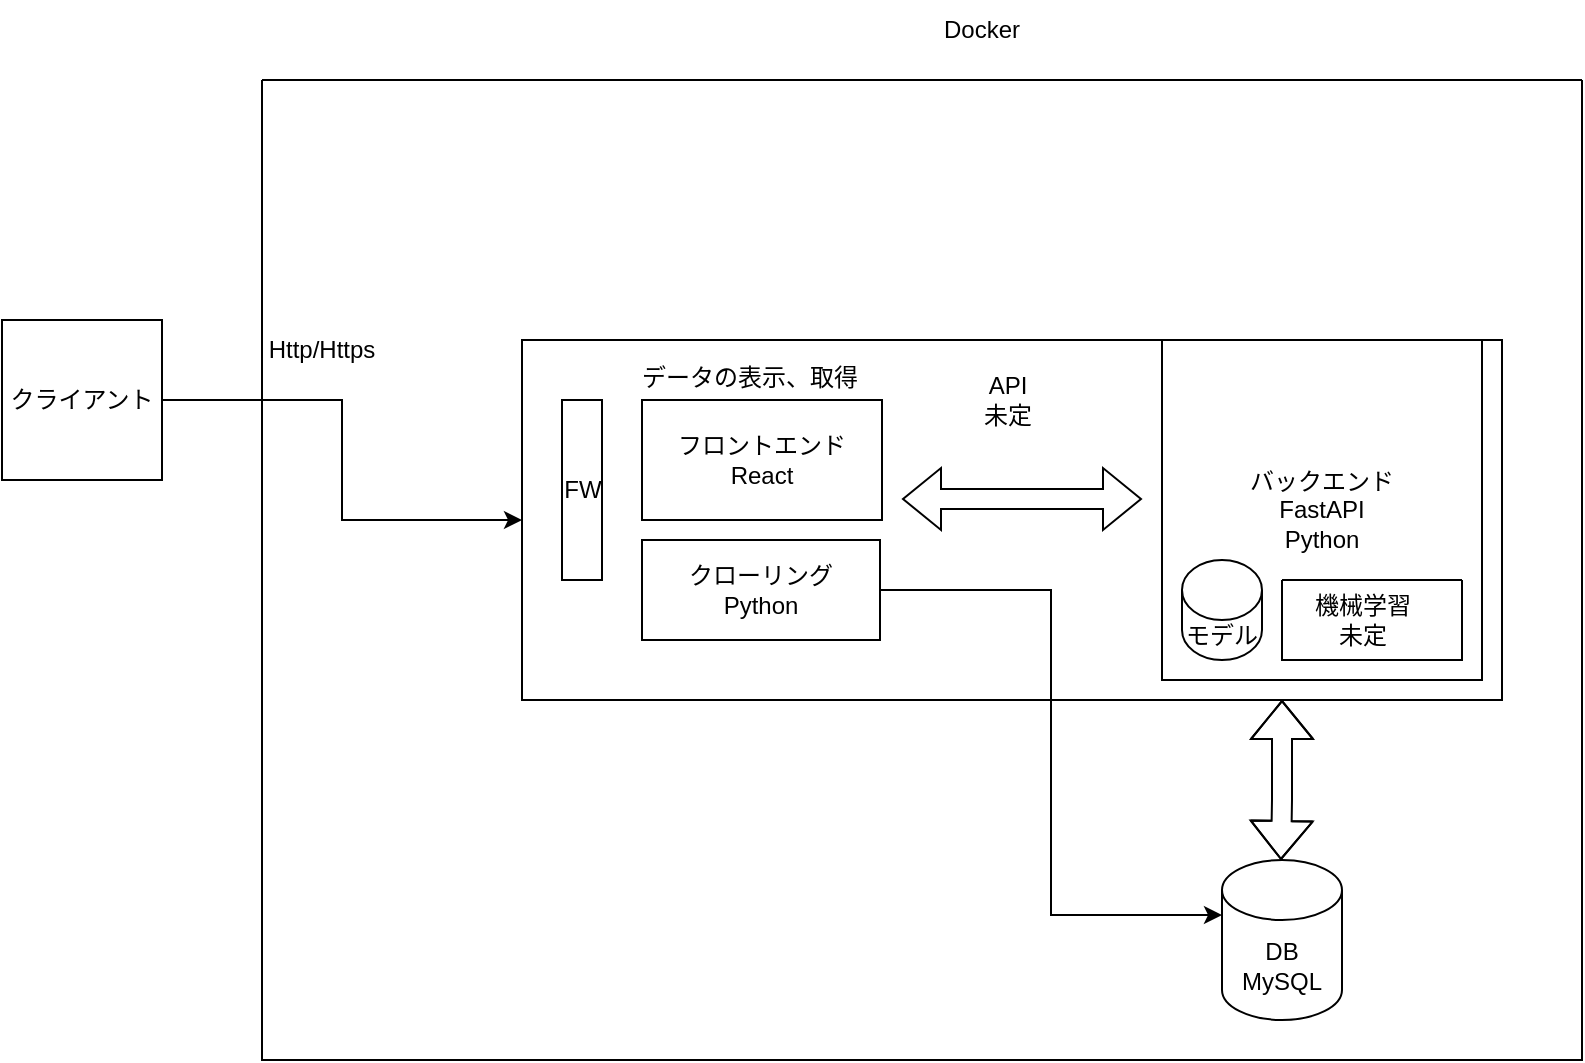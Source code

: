 <mxfile version="15.7.0" type="gitlab" pages="2">
  <diagram id="6gST38PyIDntG1MuWvmC" name="Page-1">
    <mxGraphModel dx="946" dy="614" grid="1" gridSize="10" guides="1" tooltips="1" connect="1" arrows="1" fold="1" page="1" pageScale="1" pageWidth="827" pageHeight="1169" math="0" shadow="0">
      <root>
        <mxCell id="0" />
        <mxCell id="1" parent="0" />
        <mxCell id="abKNyLdUDITBR3rghVn7-3" value="" style="edgeStyle=orthogonalEdgeStyle;rounded=0;orthogonalLoop=1;jettySize=auto;html=1;" parent="1" source="abKNyLdUDITBR3rghVn7-1" target="abKNyLdUDITBR3rghVn7-2" edge="1">
          <mxGeometry relative="1" as="geometry" />
        </mxCell>
        <mxCell id="abKNyLdUDITBR3rghVn7-1" value="クライアント" style="whiteSpace=wrap;html=1;aspect=fixed;" parent="1" vertex="1">
          <mxGeometry x="30" y="200" width="80" height="80" as="geometry" />
        </mxCell>
        <mxCell id="abKNyLdUDITBR3rghVn7-2" value="" style="whiteSpace=wrap;html=1;" parent="1" vertex="1">
          <mxGeometry x="290" y="210" width="490" height="180" as="geometry" />
        </mxCell>
        <mxCell id="Czelofwl4nYaJcHQkH2W-1" value="&lt;span&gt;フロントエンド&lt;/span&gt;&lt;br&gt;&lt;span&gt;React&lt;/span&gt;" style="rounded=0;whiteSpace=wrap;html=1;" parent="1" vertex="1">
          <mxGeometry x="350" y="240" width="120" height="60" as="geometry" />
        </mxCell>
        <mxCell id="Czelofwl4nYaJcHQkH2W-2" value="Http/Https" style="text;html=1;strokeColor=none;fillColor=none;align=center;verticalAlign=middle;whiteSpace=wrap;rounded=0;" parent="1" vertex="1">
          <mxGeometry x="160" y="200" width="60" height="30" as="geometry" />
        </mxCell>
        <mxCell id="Czelofwl4nYaJcHQkH2W-6" value="データの表示、取得&#xa;" style="text;strokeColor=none;fillColor=none;align=left;verticalAlign=middle;spacingLeft=4;spacingRight=4;overflow=hidden;points=[[0,0.5],[1,0.5]];portConstraint=eastwest;rotatable=0;" parent="1" vertex="1">
          <mxGeometry x="344" y="220" width="130" height="30" as="geometry" />
        </mxCell>
        <mxCell id="Czelofwl4nYaJcHQkH2W-9" value="FW" style="html=1;points=[];perimeter=orthogonalPerimeter;" parent="1" vertex="1">
          <mxGeometry x="310" y="240" width="20" height="90" as="geometry" />
        </mxCell>
        <mxCell id="Czelofwl4nYaJcHQkH2W-10" value="&lt;span&gt;バックエンド&lt;/span&gt;&lt;br&gt;&lt;span&gt;FastAPI&lt;/span&gt;&lt;br&gt;&lt;span&gt;Python&lt;/span&gt;" style="rounded=0;whiteSpace=wrap;html=1;" parent="1" vertex="1">
          <mxGeometry x="610" y="210" width="160" height="170" as="geometry" />
        </mxCell>
        <mxCell id="Czelofwl4nYaJcHQkH2W-12" value="" style="shape=flexArrow;endArrow=classic;startArrow=classic;html=1;rounded=0;" parent="1" edge="1">
          <mxGeometry width="100" height="100" relative="1" as="geometry">
            <mxPoint x="480" y="289.5" as="sourcePoint" />
            <mxPoint x="600" y="289.5" as="targetPoint" />
          </mxGeometry>
        </mxCell>
        <mxCell id="Czelofwl4nYaJcHQkH2W-23" value="API&lt;br&gt;未定" style="text;html=1;strokeColor=none;fillColor=none;align=center;verticalAlign=middle;whiteSpace=wrap;rounded=0;" parent="1" vertex="1">
          <mxGeometry x="503" y="225" width="60" height="30" as="geometry" />
        </mxCell>
        <mxCell id="Czelofwl4nYaJcHQkH2W-24" value="" style="swimlane;startSize=0;" parent="1" vertex="1">
          <mxGeometry x="160" y="80" width="660" height="490" as="geometry" />
        </mxCell>
        <mxCell id="Czelofwl4nYaJcHQkH2W-28" value="モデル" style="shape=cylinder3;whiteSpace=wrap;html=1;boundedLbl=1;backgroundOutline=1;size=15;" parent="Czelofwl4nYaJcHQkH2W-24" vertex="1">
          <mxGeometry x="460" y="240" width="40" height="50" as="geometry" />
        </mxCell>
        <mxCell id="Czelofwl4nYaJcHQkH2W-18" value="&lt;span&gt;DB&lt;/span&gt;&lt;br&gt;&lt;span&gt;MySQL&lt;/span&gt;" style="shape=cylinder3;whiteSpace=wrap;html=1;boundedLbl=1;backgroundOutline=1;size=15;" parent="Czelofwl4nYaJcHQkH2W-24" vertex="1">
          <mxGeometry x="480" y="390" width="60" height="80" as="geometry" />
        </mxCell>
        <mxCell id="Czelofwl4nYaJcHQkH2W-20" value="" style="shape=flexArrow;endArrow=classic;startArrow=classic;html=1;rounded=0;" parent="Czelofwl4nYaJcHQkH2W-24" edge="1">
          <mxGeometry width="100" height="100" relative="1" as="geometry">
            <mxPoint x="509.5" y="390" as="sourcePoint" />
            <mxPoint x="510" y="310" as="targetPoint" />
            <Array as="points">
              <mxPoint x="510" y="360" />
            </Array>
          </mxGeometry>
        </mxCell>
        <mxCell id="Czelofwl4nYaJcHQkH2W-29" value="" style="swimlane;startSize=0;" parent="Czelofwl4nYaJcHQkH2W-24" vertex="1">
          <mxGeometry x="510" y="250" width="90" height="40" as="geometry">
            <mxRectangle x="490" y="235" width="50" height="40" as="alternateBounds" />
          </mxGeometry>
        </mxCell>
        <mxCell id="Czelofwl4nYaJcHQkH2W-31" value="機械学習&lt;br&gt;未定" style="text;html=1;align=center;verticalAlign=middle;resizable=0;points=[];autosize=1;strokeColor=none;fillColor=none;" parent="Czelofwl4nYaJcHQkH2W-29" vertex="1">
          <mxGeometry x="10" y="5" width="60" height="30" as="geometry" />
        </mxCell>
        <mxCell id="Czelofwl4nYaJcHQkH2W-25" value="Docker&lt;br&gt;" style="text;html=1;strokeColor=none;fillColor=none;align=center;verticalAlign=middle;whiteSpace=wrap;rounded=0;" parent="1" vertex="1">
          <mxGeometry x="490" y="40" width="60" height="30" as="geometry" />
        </mxCell>
        <mxCell id="Czelofwl4nYaJcHQkH2W-37" style="edgeStyle=orthogonalEdgeStyle;rounded=0;orthogonalLoop=1;jettySize=auto;html=1;entryX=0;entryY=0;entryDx=0;entryDy=27.5;entryPerimeter=0;" parent="1" source="Czelofwl4nYaJcHQkH2W-26" target="Czelofwl4nYaJcHQkH2W-18" edge="1">
          <mxGeometry relative="1" as="geometry" />
        </mxCell>
        <mxCell id="Czelofwl4nYaJcHQkH2W-26" value="&lt;span&gt;クローリング&lt;/span&gt;&lt;br&gt;&lt;span&gt;Python&lt;/span&gt;" style="rounded=0;whiteSpace=wrap;html=1;" parent="1" vertex="1">
          <mxGeometry x="350" y="310" width="119" height="50" as="geometry" />
        </mxCell>
      </root>
    </mxGraphModel>
  </diagram>
  <diagram id="9bf8TcuX_tXH_Ghabhe0" name="Page-2">
    <mxGraphModel dx="237" dy="614" grid="1" gridSize="10" guides="1" tooltips="1" connect="1" arrows="1" fold="1" page="1" pageScale="1" pageWidth="827" pageHeight="1169" math="0" shadow="0">
      <root>
        <mxCell id="VewV14G2_pu1wNnqnsa4-0" />
        <mxCell id="VewV14G2_pu1wNnqnsa4-1" parent="VewV14G2_pu1wNnqnsa4-0" />
      </root>
    </mxGraphModel>
  </diagram>
</mxfile>

